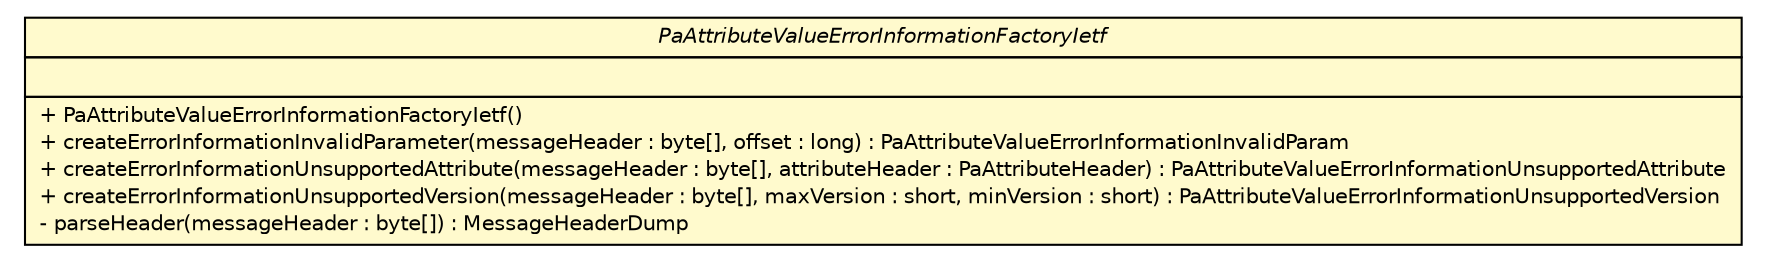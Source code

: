 #!/usr/local/bin/dot
#
# Class diagram 
# Generated by UMLGraph version R5_6 (http://www.umlgraph.org/)
#

digraph G {
	edge [fontname="Helvetica",fontsize=10,labelfontname="Helvetica",labelfontsize=10];
	node [fontname="Helvetica",fontsize=10,shape=plaintext];
	nodesep=0.25;
	ranksep=0.5;
	// org.ietf.nea.pa.attribute.util.PaAttributeValueErrorInformationFactoryIetf
	c68832 [label=<<table title="org.ietf.nea.pa.attribute.util.PaAttributeValueErrorInformationFactoryIetf" border="0" cellborder="1" cellspacing="0" cellpadding="2" port="p" bgcolor="lemonChiffon" href="./PaAttributeValueErrorInformationFactoryIetf.html">
		<tr><td><table border="0" cellspacing="0" cellpadding="1">
<tr><td align="center" balign="center"><font face="Helvetica-Oblique"> PaAttributeValueErrorInformationFactoryIetf </font></td></tr>
		</table></td></tr>
		<tr><td><table border="0" cellspacing="0" cellpadding="1">
<tr><td align="left" balign="left">  </td></tr>
		</table></td></tr>
		<tr><td><table border="0" cellspacing="0" cellpadding="1">
<tr><td align="left" balign="left"> + PaAttributeValueErrorInformationFactoryIetf() </td></tr>
<tr><td align="left" balign="left"> + createErrorInformationInvalidParameter(messageHeader : byte[], offset : long) : PaAttributeValueErrorInformationInvalidParam </td></tr>
<tr><td align="left" balign="left"> + createErrorInformationUnsupportedAttribute(messageHeader : byte[], attributeHeader : PaAttributeHeader) : PaAttributeValueErrorInformationUnsupportedAttribute </td></tr>
<tr><td align="left" balign="left"> + createErrorInformationUnsupportedVersion(messageHeader : byte[], maxVersion : short, minVersion : short) : PaAttributeValueErrorInformationUnsupportedVersion </td></tr>
<tr><td align="left" balign="left"> - parseHeader(messageHeader : byte[]) : MessageHeaderDump </td></tr>
		</table></td></tr>
		</table>>, URL="./PaAttributeValueErrorInformationFactoryIetf.html", fontname="Helvetica", fontcolor="black", fontsize=10.0];
}

